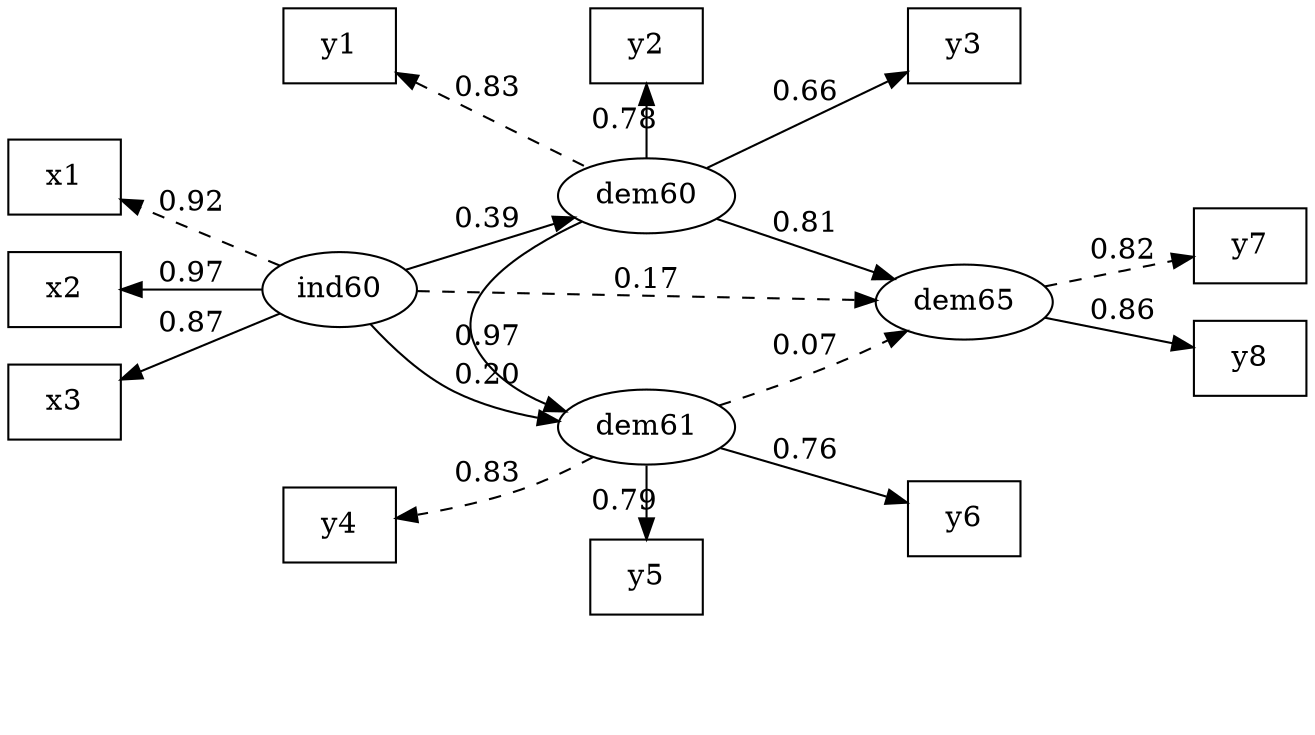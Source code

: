 digraph {
graph [rankdir = LR]

               subgraph cluster0{
               style=invis;
               node [style=invis]
t0;t1;t2;t3;t4
edge[style=invis];
t0->t1->t2->t3->t4
}
subgraph {
node [shape=box]
y1;y2;y3
edge[style=invis];
y1->y2->y3
}
subgraph {
node [shape=box]
y4;y5;y6
edge[style=invis];
y4->y5->y6
}
node [shape=box]
x1;x2;x3;y7;y8
node [shape=oval]
ind60;dem60;dem61;dem65
{
rank=same
t0,x1,x2,x3
}
{
rank=same
t1,y1,ind60,y4
}
{
rank=same
t2,y2,dem60,dem61,y5
}
{
rank=same
t3,y3,dem65,y6
}
{
rank=same
t4,y7,y8
}
ind60->x1[style=dashed label=0.92]
ind60->x2[label=0.97]
ind60->x3[label=0.87]
//dem60->y1[style=dashed label=0.83 ]
//dem60->y2[label=0.78 ]
//dem60->y3[label=0.66 ]
y1->dem60[dir=back style=dashed label=0.83 constraint=false]
y2->dem60[dir=back label=0.78 constraint=false]
y3->dem60[dir=back label=0.66 constraint=false]
dem61->y4[style=dashed label=0.83]
dem61->y5[label=0.79 ]
dem61->y6[label=0.76 ]
dem65->y7[style=dashed label=0.82]
dem65->y8[label=0.86]
dem60->dem65[label=0.81]
dem61->dem65[style=dashed label=0.07]
ind60->dem65[style=dashed label=0.17]
ind60->dem60[label=0.39]
ind60->dem61[label=0.20]
dem60->dem61[label=0.97]

}

